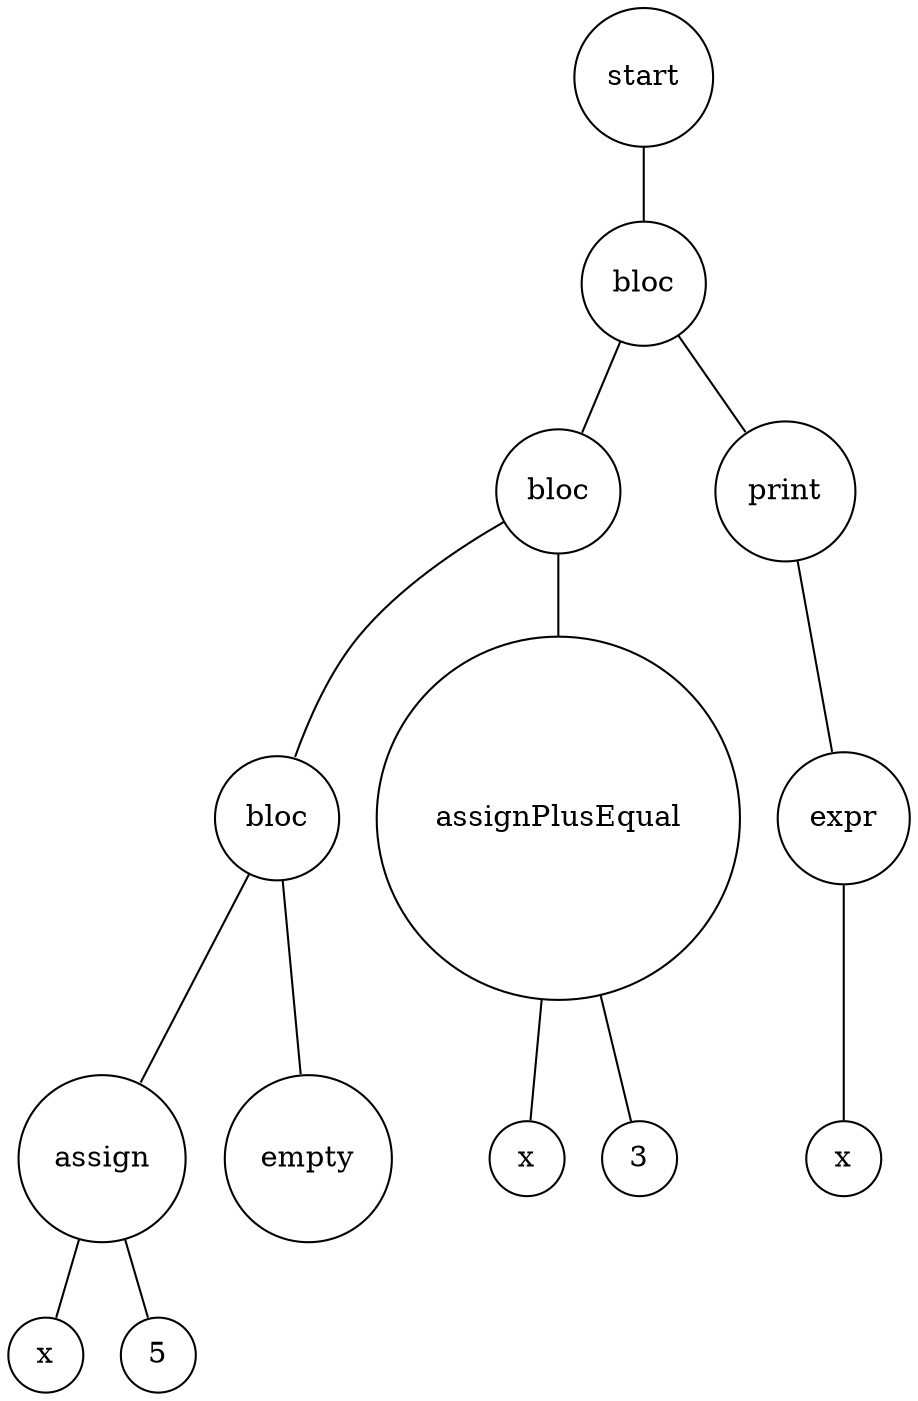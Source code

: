 digraph {
	node [shape=circle]
	"30ccf879-a038-4158-89d2-c04461255e1f" [label=start]
	"d581cc55-b91e-4522-9f6e-faed8cba3c57" [label=bloc]
	"1c87e2bc-4e8a-425a-9c66-9672bd43334c" [label=bloc]
	"6f820eb4-b0fa-453b-93e8-8487a9eaffbf" [label=bloc]
	"10d2bb12-e3db-4ef8-89d4-4a77896500d3" [label=assign]
	"55eed3ba-4787-49ae-9583-f23f1d3941b2" [label=x]
	"10d2bb12-e3db-4ef8-89d4-4a77896500d3" -> "55eed3ba-4787-49ae-9583-f23f1d3941b2" [arrowsize=0]
	"962a197a-b139-4026-af10-c54651ac6dbd" [label=5]
	"10d2bb12-e3db-4ef8-89d4-4a77896500d3" -> "962a197a-b139-4026-af10-c54651ac6dbd" [arrowsize=0]
	"6f820eb4-b0fa-453b-93e8-8487a9eaffbf" -> "10d2bb12-e3db-4ef8-89d4-4a77896500d3" [arrowsize=0]
	"e9436c04-e20c-4ac3-92f7-c33bbb229fdb" [label=empty]
	"6f820eb4-b0fa-453b-93e8-8487a9eaffbf" -> "e9436c04-e20c-4ac3-92f7-c33bbb229fdb" [arrowsize=0]
	"1c87e2bc-4e8a-425a-9c66-9672bd43334c" -> "6f820eb4-b0fa-453b-93e8-8487a9eaffbf" [arrowsize=0]
	"f1202a9f-ece1-4ec3-9418-34949a265621" [label=assignPlusEqual]
	"bc9e51bf-ddc4-4427-be62-ae2fba054d8d" [label=x]
	"f1202a9f-ece1-4ec3-9418-34949a265621" -> "bc9e51bf-ddc4-4427-be62-ae2fba054d8d" [arrowsize=0]
	"9def0dcd-22fa-41e1-ab56-7d30f4b46d6c" [label=3]
	"f1202a9f-ece1-4ec3-9418-34949a265621" -> "9def0dcd-22fa-41e1-ab56-7d30f4b46d6c" [arrowsize=0]
	"1c87e2bc-4e8a-425a-9c66-9672bd43334c" -> "f1202a9f-ece1-4ec3-9418-34949a265621" [arrowsize=0]
	"d581cc55-b91e-4522-9f6e-faed8cba3c57" -> "1c87e2bc-4e8a-425a-9c66-9672bd43334c" [arrowsize=0]
	"201d3aaa-8a05-4674-8a51-f331998e30d5" [label=print]
	"7a123105-01d4-4322-8726-313bdeaec71e" [label=expr]
	"e022396a-8e77-4f84-bb5a-846367cd4a86" [label=x]
	"7a123105-01d4-4322-8726-313bdeaec71e" -> "e022396a-8e77-4f84-bb5a-846367cd4a86" [arrowsize=0]
	"201d3aaa-8a05-4674-8a51-f331998e30d5" -> "7a123105-01d4-4322-8726-313bdeaec71e" [arrowsize=0]
	"d581cc55-b91e-4522-9f6e-faed8cba3c57" -> "201d3aaa-8a05-4674-8a51-f331998e30d5" [arrowsize=0]
	"30ccf879-a038-4158-89d2-c04461255e1f" -> "d581cc55-b91e-4522-9f6e-faed8cba3c57" [arrowsize=0]
}

